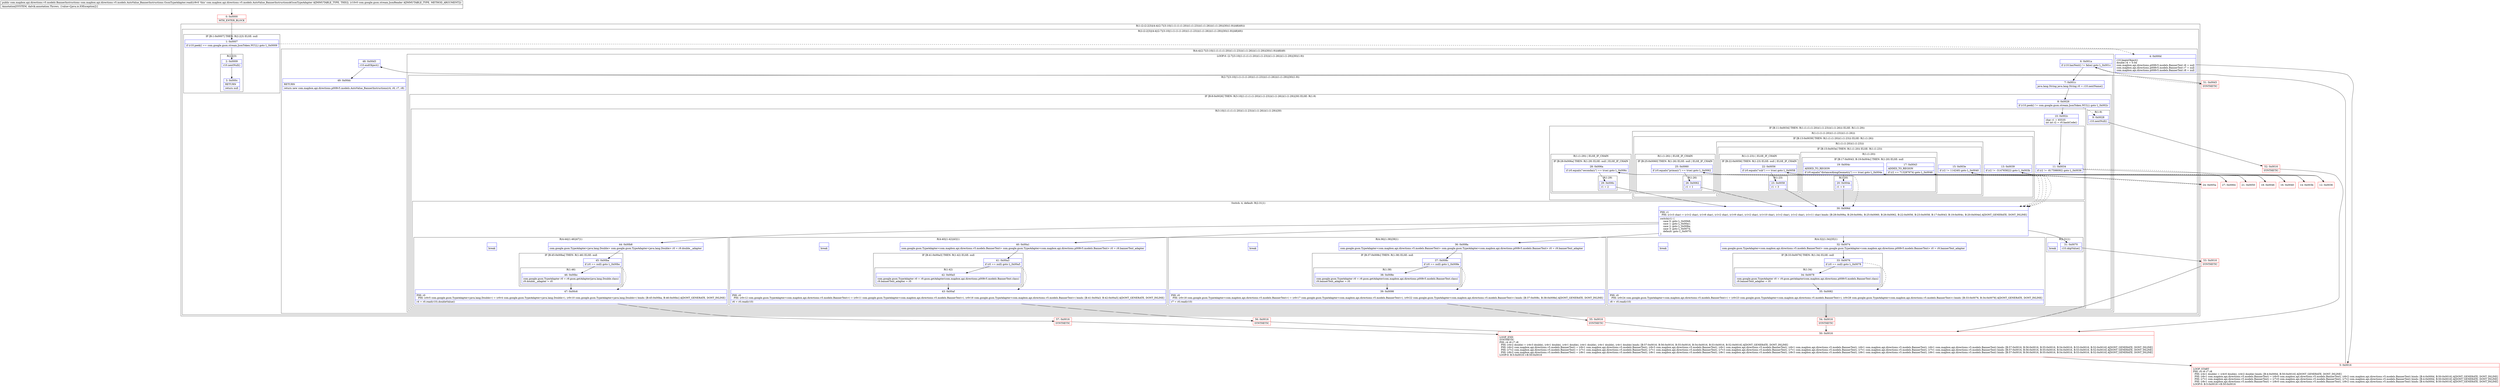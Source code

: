 digraph "CFG forcom.mapbox.api.directions.v5.models.AutoValue_BannerInstructions.GsonTypeAdapter.read(Lcom\/google\/gson\/stream\/JsonReader;)Lcom\/mapbox\/api\/directions\/v5\/models\/BannerInstructions;" {
subgraph cluster_Region_1730340016 {
label = "R(1:(2:(2:2|3)|(4:4|(2:7|(3:10|(1:(1:(1:(1:20))(1:(1:23)))(1:(1:26)))(1:(1:29))|30)(1:9))|48|49)))";
node [shape=record,color=blue];
subgraph cluster_Region_2100428847 {
label = "R(2:(2:2|3)|(4:4|(2:7|(3:10|(1:(1:(1:(1:20))(1:(1:23)))(1:(1:26)))(1:(1:29))|30)(1:9))|48|49))";
node [shape=record,color=blue];
subgraph cluster_IfRegion_1691006602 {
label = "IF [B:1:0x0007] THEN: R(2:2|3) ELSE: null";
node [shape=record,color=blue];
Node_1 [shape=record,label="{1\:\ 0x0007|if (r10.peek() == com.google.gson.stream.JsonToken.NULL) goto L_0x0009\l}"];
subgraph cluster_Region_944603315 {
label = "R(2:2|3)";
node [shape=record,color=blue];
Node_2 [shape=record,label="{2\:\ 0x0009|r10.nextNull()\l}"];
Node_3 [shape=record,label="{3\:\ 0x000c|RETURN\l|return null\l}"];
}
}
subgraph cluster_Region_1602312240 {
label = "R(4:4|(2:7|(3:10|(1:(1:(1:(1:20))(1:(1:23)))(1:(1:26)))(1:(1:29))|30)(1:9))|48|49)";
node [shape=record,color=blue];
Node_4 [shape=record,label="{4\:\ 0x000d|r10.beginObject()\ldouble r4 = 0.0d\lcom.mapbox.api.directions.p008v5.models.BannerText r6 = null\lcom.mapbox.api.directions.p008v5.models.BannerText r7 = null\lcom.mapbox.api.directions.p008v5.models.BannerText r8 = null\l}"];
subgraph cluster_LoopRegion_1220207726 {
label = "LOOP:0: (2:7|(3:10|(1:(1:(1:(1:20))(1:(1:23)))(1:(1:26)))(1:(1:29))|30)(1:9))";
node [shape=record,color=blue];
Node_6 [shape=record,label="{6\:\ 0x001a|if (r10.hasNext() != false) goto L_0x001c\l}"];
subgraph cluster_Region_2074490742 {
label = "R(2:7|(3:10|(1:(1:(1:(1:20))(1:(1:23)))(1:(1:26)))(1:(1:29))|30)(1:9))";
node [shape=record,color=blue];
Node_7 [shape=record,label="{7\:\ 0x001c|java.lang.String java.lang.String r0 = r10.nextName()\l}"];
subgraph cluster_IfRegion_627357230 {
label = "IF [B:8:0x0026] THEN: R(3:10|(1:(1:(1:(1:20))(1:(1:23)))(1:(1:26)))(1:(1:29))|30) ELSE: R(1:9)";
node [shape=record,color=blue];
Node_8 [shape=record,label="{8\:\ 0x0026|if (r10.peek() != com.google.gson.stream.JsonToken.NULL) goto L_0x002c\l}"];
subgraph cluster_Region_1917256261 {
label = "R(3:10|(1:(1:(1:(1:20))(1:(1:23)))(1:(1:26)))(1:(1:29))|30)";
node [shape=record,color=blue];
Node_10 [shape=record,label="{10\:\ 0x002c|char r1 = 65535\lint int r2 = r0.hashCode()\l}"];
subgraph cluster_IfRegion_1427308170 {
label = "IF [B:11:0x0034] THEN: R(1:(1:(1:(1:20))(1:(1:23)))(1:(1:26))) ELSE: R(1:(1:29))";
node [shape=record,color=blue];
Node_11 [shape=record,label="{11\:\ 0x0034|if (r2 != \-817598092) goto L_0x0036\l}"];
subgraph cluster_Region_338373358 {
label = "R(1:(1:(1:(1:20))(1:(1:23)))(1:(1:26)))";
node [shape=record,color=blue];
subgraph cluster_IfRegion_582054217 {
label = "IF [B:13:0x0039] THEN: R(1:(1:(1:20))(1:(1:23))) ELSE: R(1:(1:26))";
node [shape=record,color=blue];
Node_13 [shape=record,label="{13\:\ 0x0039|if (r2 != \-314765822) goto L_0x003b\l}"];
subgraph cluster_Region_1077377216 {
label = "R(1:(1:(1:20))(1:(1:23)))";
node [shape=record,color=blue];
subgraph cluster_IfRegion_349609018 {
label = "IF [B:15:0x003e] THEN: R(1:(1:20)) ELSE: R(1:(1:23))";
node [shape=record,color=blue];
Node_15 [shape=record,label="{15\:\ 0x003e|if (r2 != 114240) goto L_0x0040\l}"];
subgraph cluster_Region_1605467452 {
label = "R(1:(1:20))";
node [shape=record,color=blue];
subgraph cluster_IfRegion_1395063404 {
label = "IF [B:17:0x0043, B:19:0x004c] THEN: R(1:20) ELSE: null";
node [shape=record,color=blue];
Node_17 [shape=record,label="{17\:\ 0x0043|ADDED_TO_REGION\l|if (r2 == 713287674) goto L_0x0046\l}"];
Node_19 [shape=record,label="{19\:\ 0x004c|ADDED_TO_REGION\l|if (r0.equals(\"distanceAlongGeometry\") == true) goto L_0x004e\l}"];
subgraph cluster_Region_483741853 {
label = "R(1:20)";
node [shape=record,color=blue];
Node_20 [shape=record,label="{20\:\ 0x004e|r1 = 0\l}"];
}
}
}
subgraph cluster_Region_1600415010 {
label = "R(1:(1:23)) | ELSE_IF_CHAIN\l";
node [shape=record,color=blue];
subgraph cluster_IfRegion_200883021 {
label = "IF [B:22:0x0056] THEN: R(1:23) ELSE: null | ELSE_IF_CHAIN\l";
node [shape=record,color=blue];
Node_22 [shape=record,label="{22\:\ 0x0056|if (r0.equals(\"sub\") == true) goto L_0x0058\l}"];
subgraph cluster_Region_425578800 {
label = "R(1:23)";
node [shape=record,color=blue];
Node_23 [shape=record,label="{23\:\ 0x0058|r1 = 3\l}"];
}
}
}
}
}
subgraph cluster_Region_307579002 {
label = "R(1:(1:26)) | ELSE_IF_CHAIN\l";
node [shape=record,color=blue];
subgraph cluster_IfRegion_1101963459 {
label = "IF [B:25:0x0060] THEN: R(1:26) ELSE: null | ELSE_IF_CHAIN\l";
node [shape=record,color=blue];
Node_25 [shape=record,label="{25\:\ 0x0060|if (r0.equals(\"primary\") == true) goto L_0x0062\l}"];
subgraph cluster_Region_767677683 {
label = "R(1:26)";
node [shape=record,color=blue];
Node_26 [shape=record,label="{26\:\ 0x0062|r1 = 1\l}"];
}
}
}
}
}
subgraph cluster_Region_1767883656 {
label = "R(1:(1:29)) | ELSE_IF_CHAIN\l";
node [shape=record,color=blue];
subgraph cluster_IfRegion_187815833 {
label = "IF [B:28:0x006a] THEN: R(1:29) ELSE: null | ELSE_IF_CHAIN\l";
node [shape=record,color=blue];
Node_28 [shape=record,label="{28\:\ 0x006a|if (r0.equals(\"secondary\") == true) goto L_0x006c\l}"];
subgraph cluster_Region_1864411401 {
label = "R(1:29)";
node [shape=record,color=blue];
Node_29 [shape=record,label="{29\:\ 0x006c|r1 = 2\l}"];
}
}
}
}
subgraph cluster_SwitchRegion_1993853679 {
label = "Switch: 4, default: R(2:31|1)";
node [shape=record,color=blue];
Node_30 [shape=record,label="{30\:\ 0x006d|PHI: r1 \l  PHI: (r1v3 char) = (r1v2 char), (r1v8 char), (r1v2 char), (r1v9 char), (r1v2 char), (r1v10 char), (r1v2 char), (r1v2 char), (r1v11 char) binds: [B:28:0x006a, B:29:0x006c, B:25:0x0060, B:26:0x0062, B:22:0x0056, B:23:0x0058, B:17:0x0043, B:19:0x004c, B:20:0x004e] A[DONT_GENERATE, DONT_INLINE]\l|switch(r1) \{\l    case 0: goto L_0x00b8;\l    case 1: goto L_0x00a1;\l    case 2: goto L_0x008a;\l    case 3: goto L_0x0074;\l    default: goto L_0x0070;\l\}\l}"];
subgraph cluster_Region_269841790 {
label = "R(4:44|(1:46)|47|1)";
node [shape=record,color=blue];
Node_44 [shape=record,label="{44\:\ 0x00b8|com.google.gson.TypeAdapter\<java.lang.Double\> com.google.gson.TypeAdapter\<java.lang.Double\> r0 = r9.double__adapter\l}"];
subgraph cluster_IfRegion_507178842 {
label = "IF [B:45:0x00ba] THEN: R(1:46) ELSE: null";
node [shape=record,color=blue];
Node_45 [shape=record,label="{45\:\ 0x00ba|if (r0 == null) goto L_0x00bc\l}"];
subgraph cluster_Region_1545514237 {
label = "R(1:46)";
node [shape=record,color=blue];
Node_46 [shape=record,label="{46\:\ 0x00bc|com.google.gson.TypeAdapter r0 = r9.gson.getAdapter(java.lang.Double.class)\lr9.double__adapter = r0\l}"];
}
}
Node_47 [shape=record,label="{47\:\ 0x00c6|PHI: r0 \l  PHI: (r0v5 com.google.gson.TypeAdapter\<java.lang.Double\>) = (r0v4 com.google.gson.TypeAdapter\<java.lang.Double\>), (r0v10 com.google.gson.TypeAdapter\<java.lang.Double\>) binds: [B:45:0x00ba, B:46:0x00bc] A[DONT_GENERATE, DONT_INLINE]\l|r4 = r0.read(r10).doubleValue()\l}"];
Node_InsnContainer_1037245186 [shape=record,label="{|break\l}"];
}
subgraph cluster_Region_1320745493 {
label = "R(4:40|(1:42)|43|1)";
node [shape=record,color=blue];
Node_40 [shape=record,label="{40\:\ 0x00a1|com.google.gson.TypeAdapter\<com.mapbox.api.directions.v5.models.BannerText\> com.google.gson.TypeAdapter\<com.mapbox.api.directions.p008v5.models.BannerText\> r0 = r9.bannerText_adapter\l}"];
subgraph cluster_IfRegion_390038382 {
label = "IF [B:41:0x00a3] THEN: R(1:42) ELSE: null";
node [shape=record,color=blue];
Node_41 [shape=record,label="{41\:\ 0x00a3|if (r0 == null) goto L_0x00a5\l}"];
subgraph cluster_Region_933822189 {
label = "R(1:42)";
node [shape=record,color=blue];
Node_42 [shape=record,label="{42\:\ 0x00a5|com.google.gson.TypeAdapter r0 = r9.gson.getAdapter(com.mapbox.api.directions.p008v5.models.BannerText.class)\lr9.bannerText_adapter = r0\l}"];
}
}
Node_43 [shape=record,label="{43\:\ 0x00af|PHI: r0 \l  PHI: (r0v12 com.google.gson.TypeAdapter\<com.mapbox.api.directions.v5.models.BannerText\>) = (r0v11 com.google.gson.TypeAdapter\<com.mapbox.api.directions.v5.models.BannerText\>), (r0v16 com.google.gson.TypeAdapter\<com.mapbox.api.directions.v5.models.BannerText\>) binds: [B:41:0x00a3, B:42:0x00a5] A[DONT_GENERATE, DONT_INLINE]\l|r6 = r0.read(r10)\l}"];
Node_InsnContainer_1105339631 [shape=record,label="{|break\l}"];
}
subgraph cluster_Region_364289735 {
label = "R(4:36|(1:38)|39|1)";
node [shape=record,color=blue];
Node_36 [shape=record,label="{36\:\ 0x008a|com.google.gson.TypeAdapter\<com.mapbox.api.directions.v5.models.BannerText\> com.google.gson.TypeAdapter\<com.mapbox.api.directions.p008v5.models.BannerText\> r0 = r9.bannerText_adapter\l}"];
subgraph cluster_IfRegion_2011616392 {
label = "IF [B:37:0x008c] THEN: R(1:38) ELSE: null";
node [shape=record,color=blue];
Node_37 [shape=record,label="{37\:\ 0x008c|if (r0 == null) goto L_0x008e\l}"];
subgraph cluster_Region_1055894576 {
label = "R(1:38)";
node [shape=record,color=blue];
Node_38 [shape=record,label="{38\:\ 0x008e|com.google.gson.TypeAdapter r0 = r9.gson.getAdapter(com.mapbox.api.directions.p008v5.models.BannerText.class)\lr9.bannerText_adapter = r0\l}"];
}
}
Node_39 [shape=record,label="{39\:\ 0x0098|PHI: r0 \l  PHI: (r0v18 com.google.gson.TypeAdapter\<com.mapbox.api.directions.v5.models.BannerText\>) = (r0v17 com.google.gson.TypeAdapter\<com.mapbox.api.directions.v5.models.BannerText\>), (r0v22 com.google.gson.TypeAdapter\<com.mapbox.api.directions.v5.models.BannerText\>) binds: [B:37:0x008c, B:38:0x008e] A[DONT_GENERATE, DONT_INLINE]\l|r7 = r0.read(r10)\l}"];
Node_InsnContainer_2035065393 [shape=record,label="{|break\l}"];
}
subgraph cluster_Region_1084429465 {
label = "R(4:32|(1:34)|35|1)";
node [shape=record,color=blue];
Node_32 [shape=record,label="{32\:\ 0x0074|com.google.gson.TypeAdapter\<com.mapbox.api.directions.v5.models.BannerText\> com.google.gson.TypeAdapter\<com.mapbox.api.directions.p008v5.models.BannerText\> r0 = r9.bannerText_adapter\l}"];
subgraph cluster_IfRegion_1820771435 {
label = "IF [B:33:0x0076] THEN: R(1:34) ELSE: null";
node [shape=record,color=blue];
Node_33 [shape=record,label="{33\:\ 0x0076|if (r0 == null) goto L_0x0078\l}"];
subgraph cluster_Region_130618127 {
label = "R(1:34)";
node [shape=record,color=blue];
Node_34 [shape=record,label="{34\:\ 0x0078|com.google.gson.TypeAdapter r0 = r9.gson.getAdapter(com.mapbox.api.directions.p008v5.models.BannerText.class)\lr9.bannerText_adapter = r0\l}"];
}
}
Node_35 [shape=record,label="{35\:\ 0x0082|PHI: r0 \l  PHI: (r0v24 com.google.gson.TypeAdapter\<com.mapbox.api.directions.v5.models.BannerText\>) = (r0v23 com.google.gson.TypeAdapter\<com.mapbox.api.directions.v5.models.BannerText\>), (r0v28 com.google.gson.TypeAdapter\<com.mapbox.api.directions.v5.models.BannerText\>) binds: [B:33:0x0076, B:34:0x0078] A[DONT_GENERATE, DONT_INLINE]\l|r8 = r0.read(r10)\l}"];
Node_InsnContainer_1847098643 [shape=record,label="{|break\l}"];
}
subgraph cluster_Region_1270243545 {
label = "R(2:31|1)";
node [shape=record,color=blue];
Node_31 [shape=record,label="{31\:\ 0x0070|r10.skipValue()\l}"];
Node_InsnContainer_455340060 [shape=record,label="{|break\l}"];
}
}
}
subgraph cluster_Region_132285539 {
label = "R(1:9)";
node [shape=record,color=blue];
Node_9 [shape=record,label="{9\:\ 0x0028|r10.nextNull()\l}"];
}
}
}
}
Node_48 [shape=record,label="{48\:\ 0x00d3|r10.endObject()\l}"];
Node_49 [shape=record,label="{49\:\ 0x00dc|RETURN\l|return new com.mapbox.api.directions.p008v5.models.AutoValue_BannerInstructions(r4, r6, r7, r8)\l}"];
}
}
}
Node_0 [shape=record,color=red,label="{0\:\ 0x0000|MTH_ENTER_BLOCK\l}"];
Node_5 [shape=record,color=red,label="{5\:\ 0x0016|LOOP_START\lPHI: r4 r6 r7 r8 \l  PHI: (r4v1 double) = (r4v0 double), (r4v2 double) binds: [B:4:0x000d, B:50:0x0016] A[DONT_GENERATE, DONT_INLINE]\l  PHI: (r6v1 com.mapbox.api.directions.v5.models.BannerText) = (r6v0 com.mapbox.api.directions.v5.models.BannerText), (r6v2 com.mapbox.api.directions.v5.models.BannerText) binds: [B:4:0x000d, B:50:0x0016] A[DONT_GENERATE, DONT_INLINE]\l  PHI: (r7v1 com.mapbox.api.directions.v5.models.BannerText) = (r7v0 com.mapbox.api.directions.v5.models.BannerText), (r7v2 com.mapbox.api.directions.v5.models.BannerText) binds: [B:4:0x000d, B:50:0x0016] A[DONT_GENERATE, DONT_INLINE]\l  PHI: (r8v1 com.mapbox.api.directions.v5.models.BannerText) = (r8v0 com.mapbox.api.directions.v5.models.BannerText), (r8v2 com.mapbox.api.directions.v5.models.BannerText) binds: [B:4:0x000d, B:50:0x0016] A[DONT_GENERATE, DONT_INLINE]\lLOOP:0: B:5:0x0016\-\>B:50:0x0016\l}"];
Node_12 [shape=record,color=red,label="{12\:\ 0x0036}"];
Node_14 [shape=record,color=red,label="{14\:\ 0x003b}"];
Node_16 [shape=record,color=red,label="{16\:\ 0x0040}"];
Node_18 [shape=record,color=red,label="{18\:\ 0x0046}"];
Node_21 [shape=record,color=red,label="{21\:\ 0x0050}"];
Node_24 [shape=record,color=red,label="{24\:\ 0x005a}"];
Node_27 [shape=record,color=red,label="{27\:\ 0x0064}"];
Node_50 [shape=record,color=red,label="{50\:\ 0x0016|LOOP_END\lSYNTHETIC\lPHI: r4 r6 r7 r8 \l  PHI: (r4v2 double) = (r4v3 double), (r4v1 double), (r4v1 double), (r4v1 double), (r4v1 double), (r4v1 double) binds: [B:57:0x0016, B:56:0x0016, B:55:0x0016, B:54:0x0016, B:53:0x0016, B:52:0x0016] A[DONT_GENERATE, DONT_INLINE]\l  PHI: (r6v2 com.mapbox.api.directions.v5.models.BannerText) = (r6v1 com.mapbox.api.directions.v5.models.BannerText), (r6v3 com.mapbox.api.directions.v5.models.BannerText), (r6v1 com.mapbox.api.directions.v5.models.BannerText), (r6v1 com.mapbox.api.directions.v5.models.BannerText), (r6v1 com.mapbox.api.directions.v5.models.BannerText), (r6v1 com.mapbox.api.directions.v5.models.BannerText) binds: [B:57:0x0016, B:56:0x0016, B:55:0x0016, B:54:0x0016, B:53:0x0016, B:52:0x0016] A[DONT_GENERATE, DONT_INLINE]\l  PHI: (r7v2 com.mapbox.api.directions.v5.models.BannerText) = (r7v1 com.mapbox.api.directions.v5.models.BannerText), (r7v1 com.mapbox.api.directions.v5.models.BannerText), (r7v3 com.mapbox.api.directions.v5.models.BannerText), (r7v1 com.mapbox.api.directions.v5.models.BannerText), (r7v1 com.mapbox.api.directions.v5.models.BannerText), (r7v1 com.mapbox.api.directions.v5.models.BannerText) binds: [B:57:0x0016, B:56:0x0016, B:55:0x0016, B:54:0x0016, B:53:0x0016, B:52:0x0016] A[DONT_GENERATE, DONT_INLINE]\l  PHI: (r8v2 com.mapbox.api.directions.v5.models.BannerText) = (r8v1 com.mapbox.api.directions.v5.models.BannerText), (r8v1 com.mapbox.api.directions.v5.models.BannerText), (r8v1 com.mapbox.api.directions.v5.models.BannerText), (r8v3 com.mapbox.api.directions.v5.models.BannerText), (r8v1 com.mapbox.api.directions.v5.models.BannerText), (r8v1 com.mapbox.api.directions.v5.models.BannerText) binds: [B:57:0x0016, B:56:0x0016, B:55:0x0016, B:54:0x0016, B:53:0x0016, B:52:0x0016] A[DONT_GENERATE, DONT_INLINE]\lLOOP:0: B:5:0x0016\-\>B:50:0x0016\l}"];
Node_51 [shape=record,color=red,label="{51\:\ 0x00d3|SYNTHETIC\l}"];
Node_52 [shape=record,color=red,label="{52\:\ 0x0016|SYNTHETIC\l}"];
Node_53 [shape=record,color=red,label="{53\:\ 0x0016|SYNTHETIC\l}"];
Node_54 [shape=record,color=red,label="{54\:\ 0x0016|SYNTHETIC\l}"];
Node_55 [shape=record,color=red,label="{55\:\ 0x0016|SYNTHETIC\l}"];
Node_56 [shape=record,color=red,label="{56\:\ 0x0016|SYNTHETIC\l}"];
Node_57 [shape=record,color=red,label="{57\:\ 0x0016|SYNTHETIC\l}"];
MethodNode[shape=record,label="{public com.mapbox.api.directions.v5.models.BannerInstructions com.mapbox.api.directions.v5.models.AutoValue_BannerInstructions.GsonTypeAdapter.read((r9v0 'this' com.mapbox.api.directions.v5.models.AutoValue_BannerInstructions$GsonTypeAdapter A[IMMUTABLE_TYPE, THIS]), (r10v0 com.google.gson.stream.JsonReader A[IMMUTABLE_TYPE, METHOD_ARGUMENT]))  | Annotation[SYSTEM, dalvik.annotation.Throws, \{value=[java.io.IOException]\}]\l}"];
MethodNode -> Node_0;
Node_1 -> Node_2;
Node_1 -> Node_4[style=dashed];
Node_2 -> Node_3;
Node_4 -> Node_5;
Node_6 -> Node_7;
Node_6 -> Node_51[style=dashed];
Node_7 -> Node_8;
Node_8 -> Node_9[style=dashed];
Node_8 -> Node_10;
Node_10 -> Node_11;
Node_11 -> Node_12;
Node_11 -> Node_27[style=dashed];
Node_13 -> Node_14;
Node_13 -> Node_24[style=dashed];
Node_15 -> Node_16;
Node_15 -> Node_21[style=dashed];
Node_17 -> Node_18;
Node_17 -> Node_30[style=dashed];
Node_19 -> Node_20;
Node_19 -> Node_30[style=dashed];
Node_20 -> Node_30;
Node_22 -> Node_23;
Node_22 -> Node_30[style=dashed];
Node_23 -> Node_30;
Node_25 -> Node_26;
Node_25 -> Node_30[style=dashed];
Node_26 -> Node_30;
Node_28 -> Node_29;
Node_28 -> Node_30[style=dashed];
Node_29 -> Node_30;
Node_30 -> Node_31;
Node_30 -> Node_32;
Node_30 -> Node_36;
Node_30 -> Node_40;
Node_30 -> Node_44;
Node_44 -> Node_45;
Node_45 -> Node_46;
Node_45 -> Node_47[style=dashed];
Node_46 -> Node_47;
Node_47 -> Node_57;
Node_40 -> Node_41;
Node_41 -> Node_42;
Node_41 -> Node_43[style=dashed];
Node_42 -> Node_43;
Node_43 -> Node_56;
Node_36 -> Node_37;
Node_37 -> Node_38;
Node_37 -> Node_39[style=dashed];
Node_38 -> Node_39;
Node_39 -> Node_55;
Node_32 -> Node_33;
Node_33 -> Node_34;
Node_33 -> Node_35[style=dashed];
Node_34 -> Node_35;
Node_35 -> Node_54;
Node_31 -> Node_53;
Node_9 -> Node_52;
Node_48 -> Node_49;
Node_0 -> Node_1;
Node_5 -> Node_6;
Node_12 -> Node_13;
Node_14 -> Node_15;
Node_16 -> Node_17;
Node_18 -> Node_19;
Node_21 -> Node_22;
Node_24 -> Node_25;
Node_27 -> Node_28;
Node_50 -> Node_5;
Node_51 -> Node_48;
Node_52 -> Node_50;
Node_53 -> Node_50;
Node_54 -> Node_50;
Node_55 -> Node_50;
Node_56 -> Node_50;
Node_57 -> Node_50;
}

